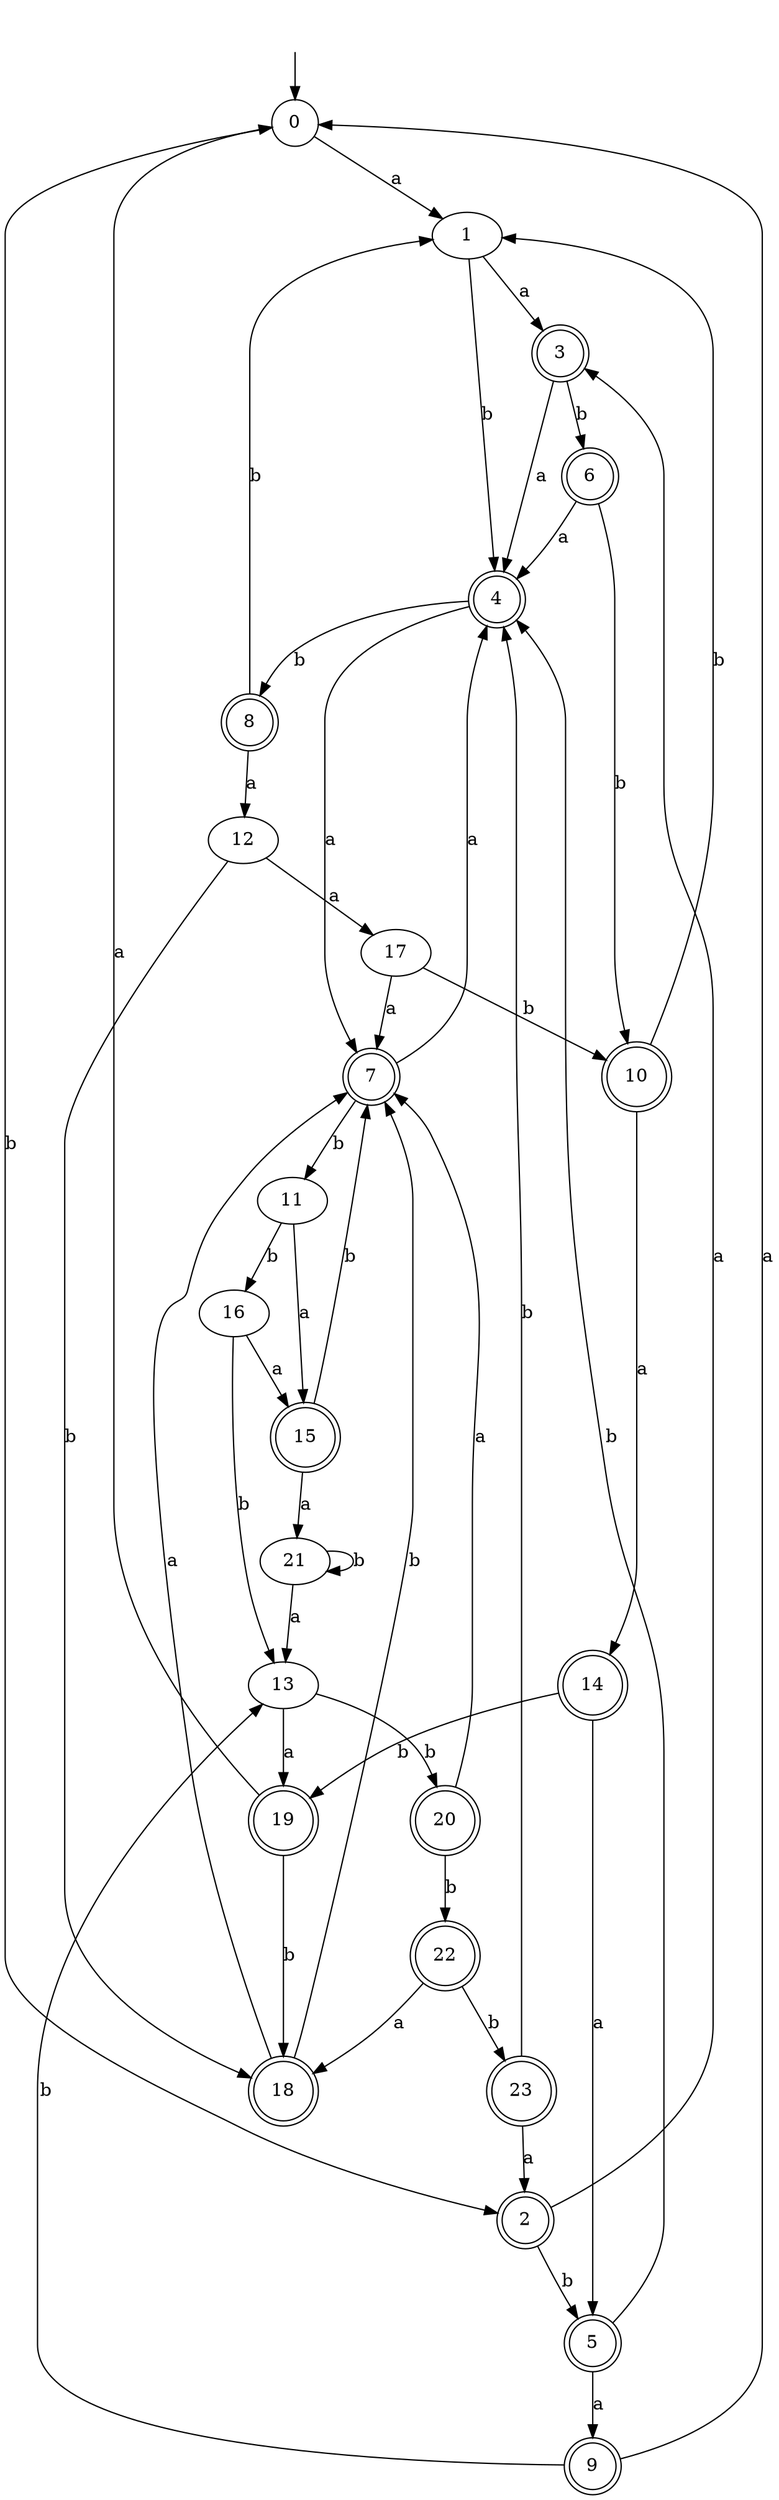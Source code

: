 digraph RandomDFA {
  __start0 [label="", shape=none];
  __start0 -> 0 [label=""];
  0 [shape=circle]
  0 -> 1 [label="a"]
  0 -> 2 [label="b"]
  1
  1 -> 3 [label="a"]
  1 -> 4 [label="b"]
  2 [shape=doublecircle]
  2 -> 3 [label="a"]
  2 -> 5 [label="b"]
  3 [shape=doublecircle]
  3 -> 4 [label="a"]
  3 -> 6 [label="b"]
  4 [shape=doublecircle]
  4 -> 7 [label="a"]
  4 -> 8 [label="b"]
  5 [shape=doublecircle]
  5 -> 9 [label="a"]
  5 -> 4 [label="b"]
  6 [shape=doublecircle]
  6 -> 4 [label="a"]
  6 -> 10 [label="b"]
  7 [shape=doublecircle]
  7 -> 4 [label="a"]
  7 -> 11 [label="b"]
  8 [shape=doublecircle]
  8 -> 12 [label="a"]
  8 -> 1 [label="b"]
  9 [shape=doublecircle]
  9 -> 0 [label="a"]
  9 -> 13 [label="b"]
  10 [shape=doublecircle]
  10 -> 14 [label="a"]
  10 -> 1 [label="b"]
  11
  11 -> 15 [label="a"]
  11 -> 16 [label="b"]
  12
  12 -> 17 [label="a"]
  12 -> 18 [label="b"]
  13
  13 -> 19 [label="a"]
  13 -> 20 [label="b"]
  14 [shape=doublecircle]
  14 -> 5 [label="a"]
  14 -> 19 [label="b"]
  15 [shape=doublecircle]
  15 -> 21 [label="a"]
  15 -> 7 [label="b"]
  16
  16 -> 15 [label="a"]
  16 -> 13 [label="b"]
  17
  17 -> 7 [label="a"]
  17 -> 10 [label="b"]
  18 [shape=doublecircle]
  18 -> 7 [label="a"]
  18 -> 7 [label="b"]
  19 [shape=doublecircle]
  19 -> 0 [label="a"]
  19 -> 18 [label="b"]
  20 [shape=doublecircle]
  20 -> 7 [label="a"]
  20 -> 22 [label="b"]
  21
  21 -> 13 [label="a"]
  21 -> 21 [label="b"]
  22 [shape=doublecircle]
  22 -> 18 [label="a"]
  22 -> 23 [label="b"]
  23 [shape=doublecircle]
  23 -> 2 [label="a"]
  23 -> 4 [label="b"]
}
